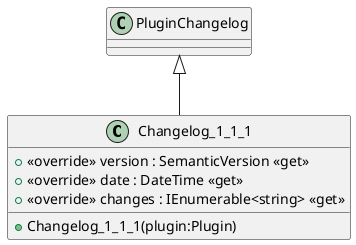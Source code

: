@startuml
class Changelog_1_1_1 {
    + Changelog_1_1_1(plugin:Plugin)
    + <<override>> version : SemanticVersion <<get>>
    + <<override>> date : DateTime <<get>>
    + <<override>> changes : IEnumerable<string> <<get>>
}
PluginChangelog <|-- Changelog_1_1_1
@enduml
